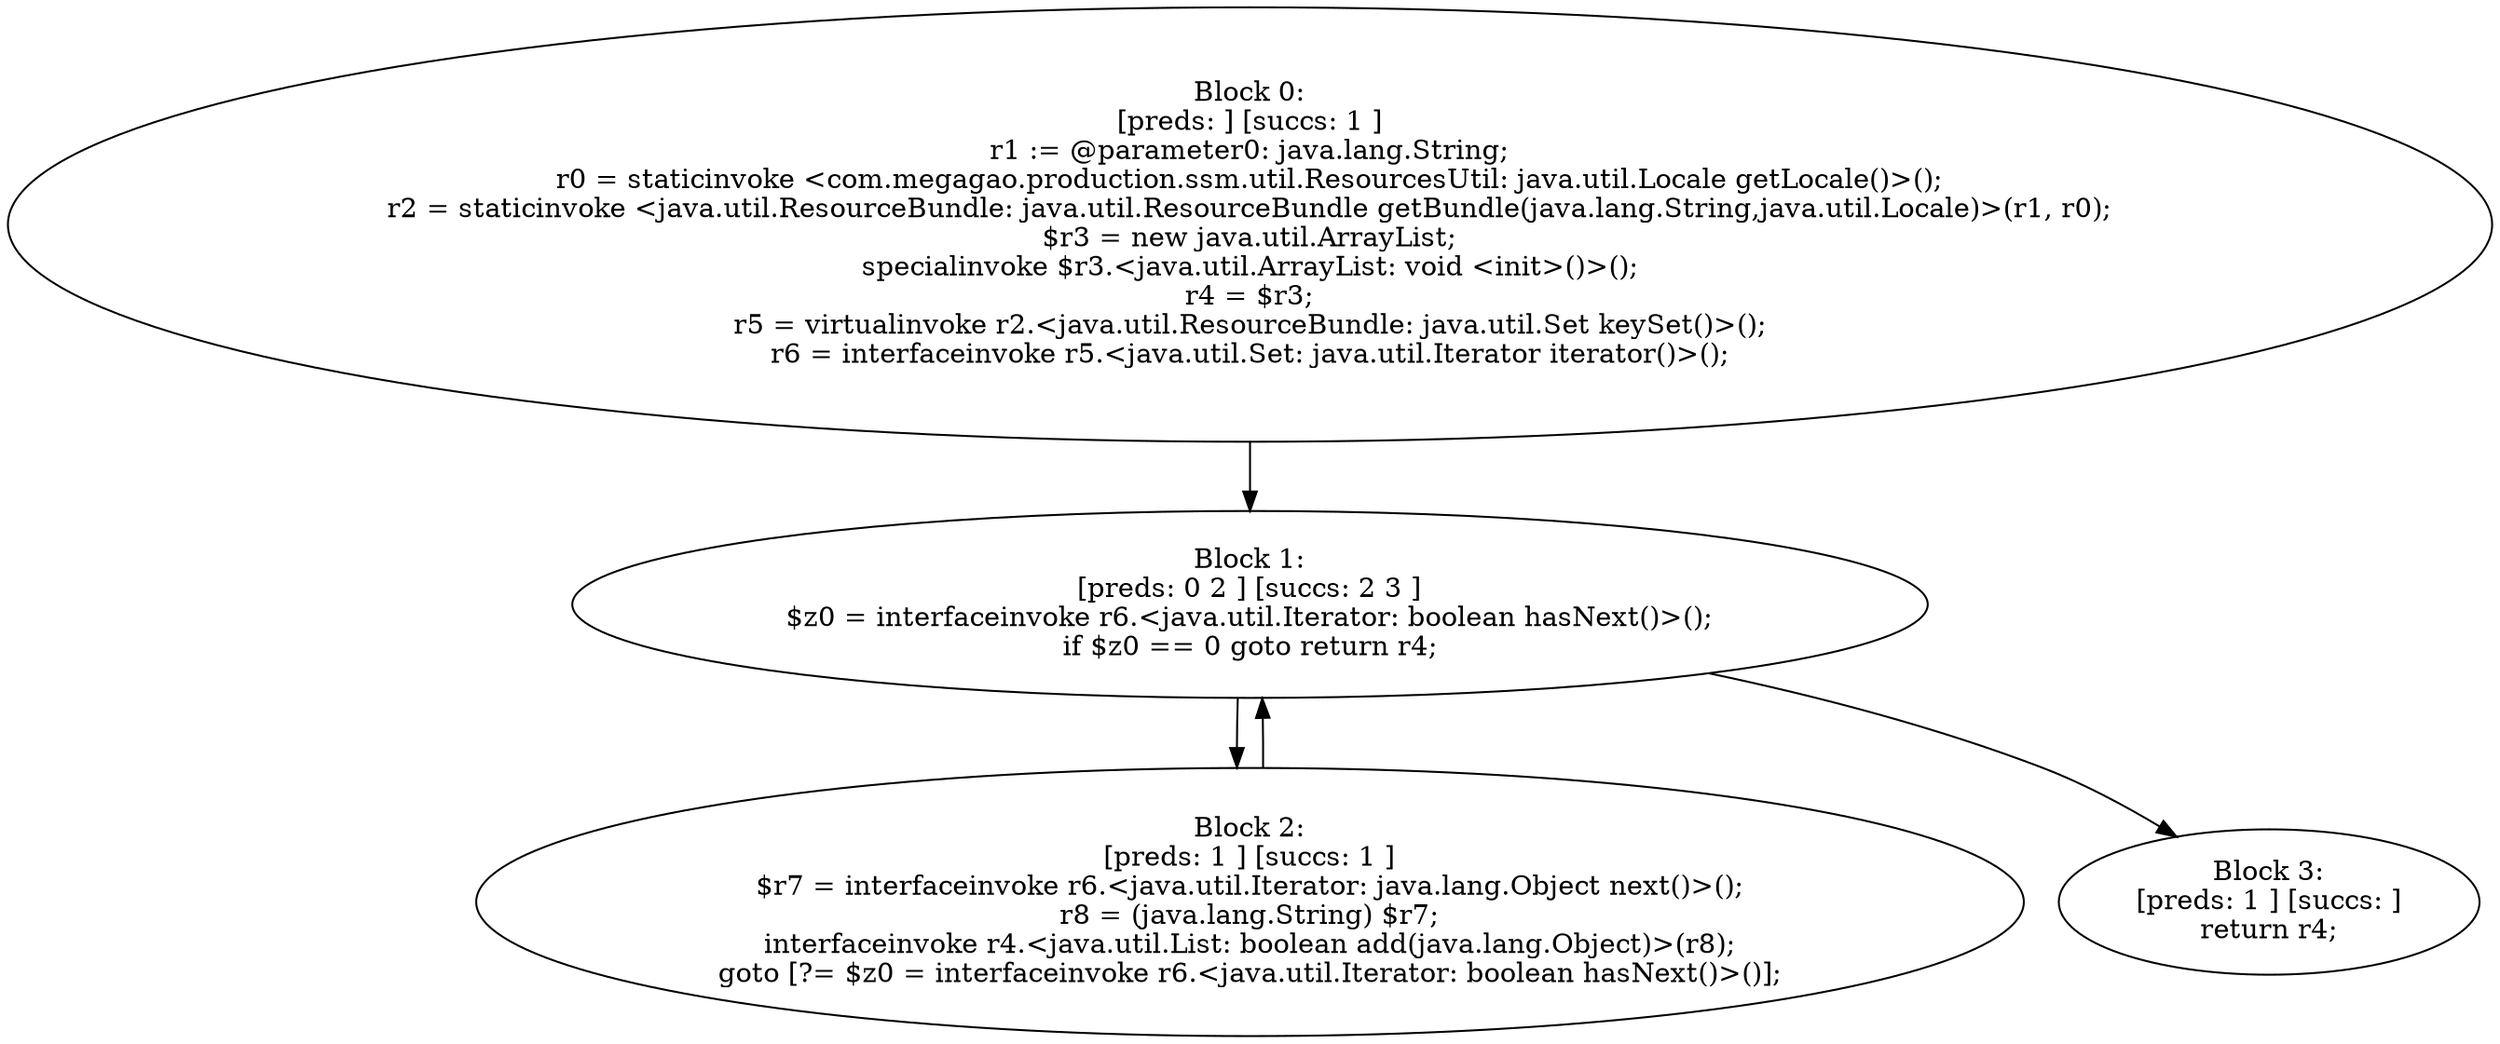 digraph "unitGraph" {
    "Block 0:
[preds: ] [succs: 1 ]
r1 := @parameter0: java.lang.String;
r0 = staticinvoke <com.megagao.production.ssm.util.ResourcesUtil: java.util.Locale getLocale()>();
r2 = staticinvoke <java.util.ResourceBundle: java.util.ResourceBundle getBundle(java.lang.String,java.util.Locale)>(r1, r0);
$r3 = new java.util.ArrayList;
specialinvoke $r3.<java.util.ArrayList: void <init>()>();
r4 = $r3;
r5 = virtualinvoke r2.<java.util.ResourceBundle: java.util.Set keySet()>();
r6 = interfaceinvoke r5.<java.util.Set: java.util.Iterator iterator()>();
"
    "Block 1:
[preds: 0 2 ] [succs: 2 3 ]
$z0 = interfaceinvoke r6.<java.util.Iterator: boolean hasNext()>();
if $z0 == 0 goto return r4;
"
    "Block 2:
[preds: 1 ] [succs: 1 ]
$r7 = interfaceinvoke r6.<java.util.Iterator: java.lang.Object next()>();
r8 = (java.lang.String) $r7;
interfaceinvoke r4.<java.util.List: boolean add(java.lang.Object)>(r8);
goto [?= $z0 = interfaceinvoke r6.<java.util.Iterator: boolean hasNext()>()];
"
    "Block 3:
[preds: 1 ] [succs: ]
return r4;
"
    "Block 0:
[preds: ] [succs: 1 ]
r1 := @parameter0: java.lang.String;
r0 = staticinvoke <com.megagao.production.ssm.util.ResourcesUtil: java.util.Locale getLocale()>();
r2 = staticinvoke <java.util.ResourceBundle: java.util.ResourceBundle getBundle(java.lang.String,java.util.Locale)>(r1, r0);
$r3 = new java.util.ArrayList;
specialinvoke $r3.<java.util.ArrayList: void <init>()>();
r4 = $r3;
r5 = virtualinvoke r2.<java.util.ResourceBundle: java.util.Set keySet()>();
r6 = interfaceinvoke r5.<java.util.Set: java.util.Iterator iterator()>();
"->"Block 1:
[preds: 0 2 ] [succs: 2 3 ]
$z0 = interfaceinvoke r6.<java.util.Iterator: boolean hasNext()>();
if $z0 == 0 goto return r4;
";
    "Block 1:
[preds: 0 2 ] [succs: 2 3 ]
$z0 = interfaceinvoke r6.<java.util.Iterator: boolean hasNext()>();
if $z0 == 0 goto return r4;
"->"Block 2:
[preds: 1 ] [succs: 1 ]
$r7 = interfaceinvoke r6.<java.util.Iterator: java.lang.Object next()>();
r8 = (java.lang.String) $r7;
interfaceinvoke r4.<java.util.List: boolean add(java.lang.Object)>(r8);
goto [?= $z0 = interfaceinvoke r6.<java.util.Iterator: boolean hasNext()>()];
";
    "Block 1:
[preds: 0 2 ] [succs: 2 3 ]
$z0 = interfaceinvoke r6.<java.util.Iterator: boolean hasNext()>();
if $z0 == 0 goto return r4;
"->"Block 3:
[preds: 1 ] [succs: ]
return r4;
";
    "Block 2:
[preds: 1 ] [succs: 1 ]
$r7 = interfaceinvoke r6.<java.util.Iterator: java.lang.Object next()>();
r8 = (java.lang.String) $r7;
interfaceinvoke r4.<java.util.List: boolean add(java.lang.Object)>(r8);
goto [?= $z0 = interfaceinvoke r6.<java.util.Iterator: boolean hasNext()>()];
"->"Block 1:
[preds: 0 2 ] [succs: 2 3 ]
$z0 = interfaceinvoke r6.<java.util.Iterator: boolean hasNext()>();
if $z0 == 0 goto return r4;
";
}
